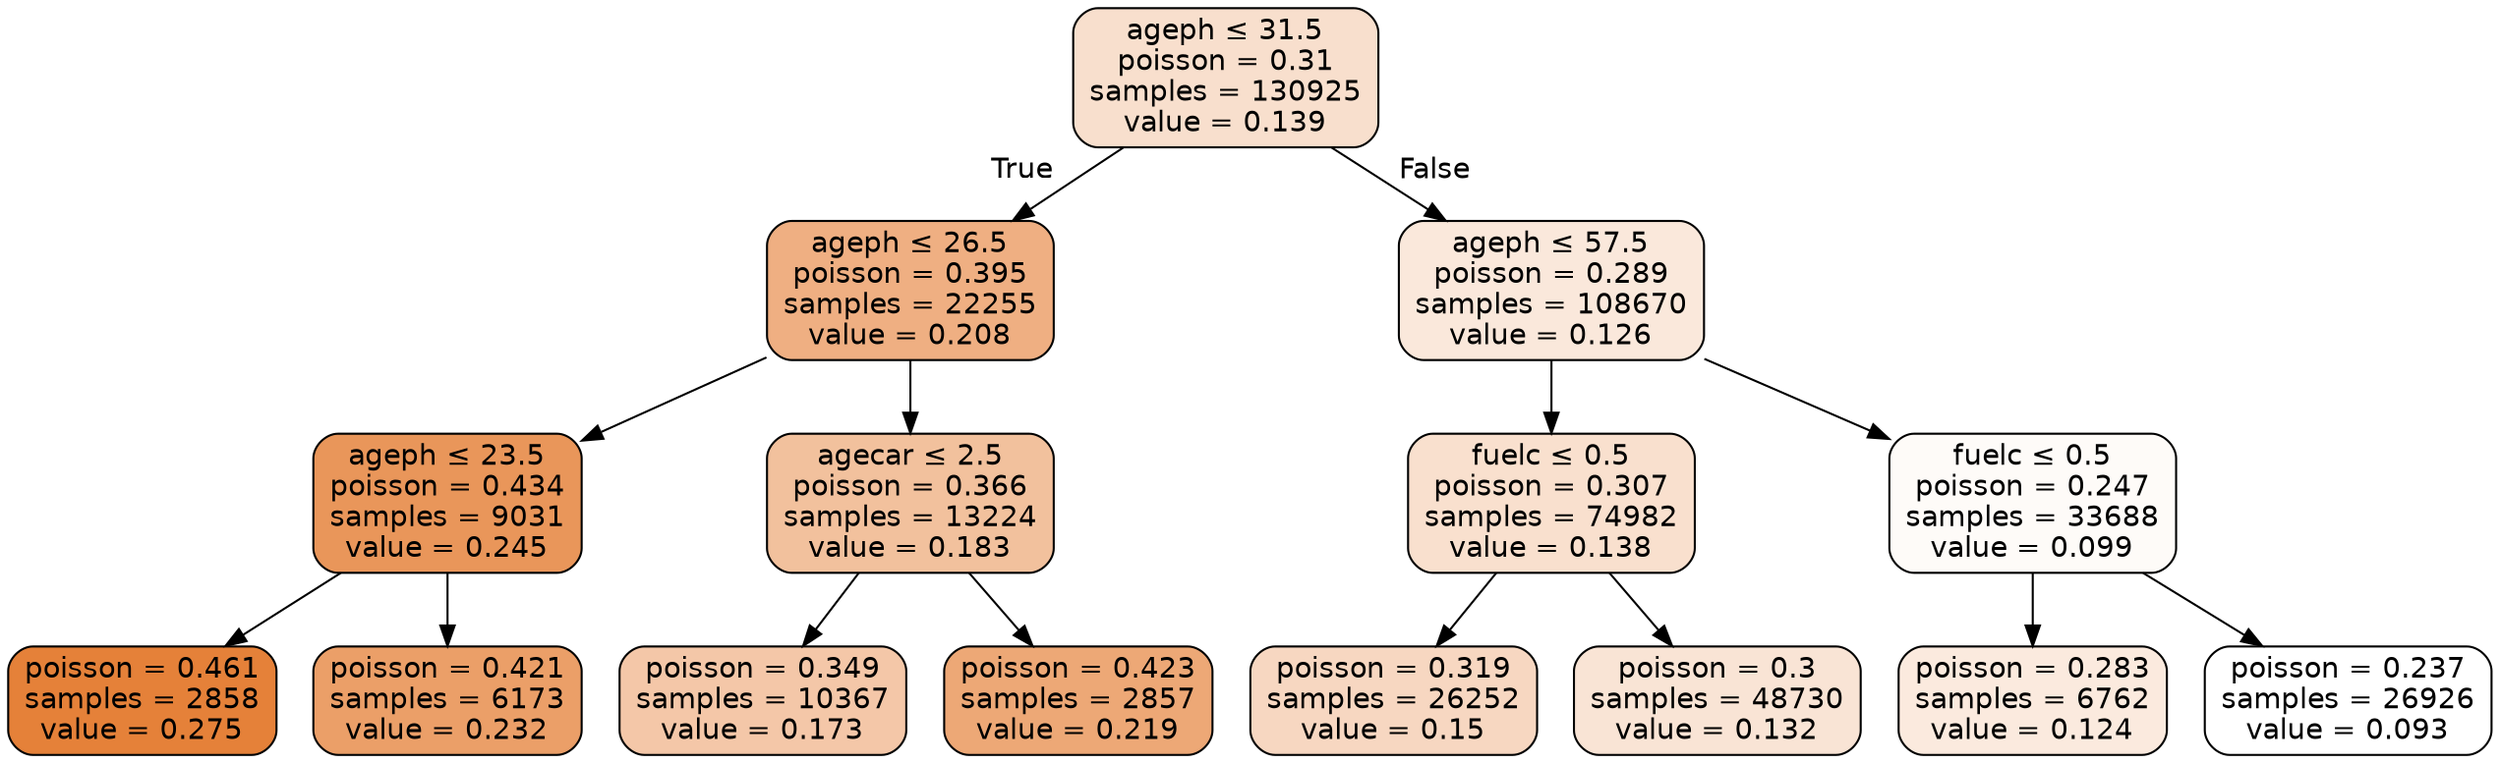 digraph Tree {
node [shape=box, style="filled, rounded", color="black", fontname="helvetica"] ;
edge [fontname="helvetica"] ;
0 [label=<ageph &le; 31.5<br/>poisson = 0.31<br/>samples = 130925<br/>value = 0.139>, fillcolor="#f8dfcd"] ;
1 [label=<ageph &le; 26.5<br/>poisson = 0.395<br/>samples = 22255<br/>value = 0.208>, fillcolor="#efaf82"] ;
0 -> 1 [labeldistance=2.5, labelangle=45, headlabel="True"] ;
2 [label=<ageph &le; 23.5<br/>poisson = 0.434<br/>samples = 9031<br/>value = 0.245>, fillcolor="#e9965a"] ;
1 -> 2 ;
3 [label=<poisson = 0.461<br/>samples = 2858<br/>value = 0.275>, fillcolor="#e58139"] ;
2 -> 3 ;
4 [label=<poisson = 0.421<br/>samples = 6173<br/>value = 0.232>, fillcolor="#eb9f68"] ;
2 -> 4 ;
5 [label=<agecar &le; 2.5<br/>poisson = 0.366<br/>samples = 13224<br/>value = 0.183>, fillcolor="#f2c19d"] ;
1 -> 5 ;
6 [label=<poisson = 0.349<br/>samples = 10367<br/>value = 0.173>, fillcolor="#f4c7a8"] ;
5 -> 6 ;
7 [label=<poisson = 0.423<br/>samples = 2857<br/>value = 0.219>, fillcolor="#eda876"] ;
5 -> 7 ;
8 [label=<ageph &le; 57.5<br/>poisson = 0.289<br/>samples = 108670<br/>value = 0.126>, fillcolor="#fae8db"] ;
0 -> 8 [labeldistance=2.5, labelangle=-45, headlabel="False"] ;
9 [label=<fuelc &le; 0.5<br/>poisson = 0.307<br/>samples = 74982<br/>value = 0.138>, fillcolor="#f9e0ce"] ;
8 -> 9 ;
10 [label=<poisson = 0.319<br/>samples = 26252<br/>value = 0.15>, fillcolor="#f7d7c1"] ;
9 -> 10 ;
11 [label=<poisson = 0.3<br/>samples = 48730<br/>value = 0.132>, fillcolor="#f9e4d5"] ;
9 -> 11 ;
12 [label=<fuelc &le; 0.5<br/>poisson = 0.247<br/>samples = 33688<br/>value = 0.099>, fillcolor="#fefbf8"] ;
8 -> 12 ;
13 [label=<poisson = 0.283<br/>samples = 6762<br/>value = 0.124>, fillcolor="#fbeade"] ;
12 -> 13 ;
14 [label=<poisson = 0.237<br/>samples = 26926<br/>value = 0.093>, fillcolor="#ffffff"] ;
12 -> 14 ;
}
